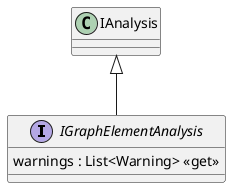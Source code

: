 @startuml
interface IGraphElementAnalysis {
    warnings : List<Warning> <<get>>
}
IAnalysis <|-- IGraphElementAnalysis
@enduml
